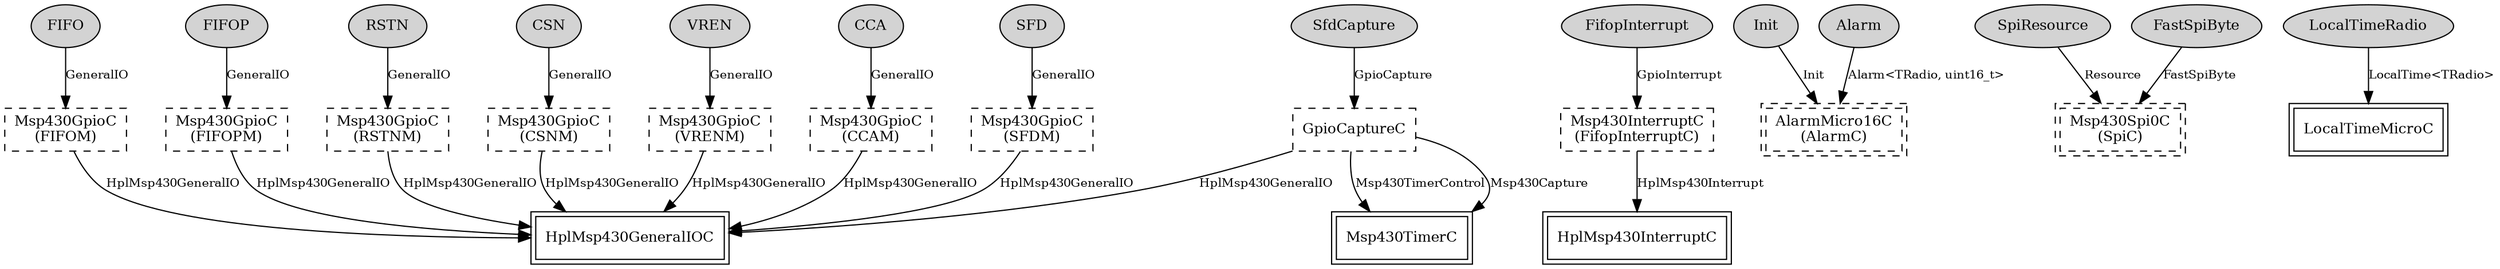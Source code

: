 digraph "tos.platforms.telosa.chips.cc2420x.tmicro.HplCC2420XC" {
  n0x40dfd820 [shape=ellipse, style=filled, label="FIFO", fontsize=12];
  "HplCC2420XC.FIFOM" [fontsize=12, shape=box, style=dashed, label="Msp430GpioC\n(FIFOM)", URL="../chtml/tos.chips.msp430.pins.Msp430GpioC.html"];
  n0x40dfc2e8 [shape=ellipse, style=filled, label="FIFOP", fontsize=12];
  "HplCC2420XC.FIFOPM" [fontsize=12, shape=box, style=dashed, label="Msp430GpioC\n(FIFOPM)", URL="../chtml/tos.chips.msp430.pins.Msp430GpioC.html"];
  n0x40dfccd0 [shape=ellipse, style=filled, label="RSTN", fontsize=12];
  "HplCC2420XC.RSTNM" [fontsize=12, shape=box, style=dashed, label="Msp430GpioC\n(RSTNM)", URL="../chtml/tos.chips.msp430.pins.Msp430GpioC.html"];
  n0x40df9288 [shape=ellipse, style=filled, label="FifopInterrupt", fontsize=12];
  "HplCC2420XC.FifopInterruptC" [fontsize=12, shape=box, style=dashed, label="Msp430InterruptC\n(FifopInterruptC)", URL="../chtml/tos.chips.msp430.pins.Msp430InterruptC.html"];
  n0x40dfed88 [shape=ellipse, style=filled, label="CSN", fontsize=12];
  "HplCC2420XC.CSNM" [fontsize=12, shape=box, style=dashed, label="Msp430GpioC\n(CSNM)", URL="../chtml/tos.chips.msp430.pins.Msp430GpioC.html"];
  n0x40dfa128 [shape=ellipse, style=filled, label="VREN", fontsize=12];
  "HplCC2420XC.VRENM" [fontsize=12, shape=box, style=dashed, label="Msp430GpioC\n(VRENM)", URL="../chtml/tos.chips.msp430.pins.Msp430GpioC.html"];
  n0x40df82c8 [shape=ellipse, style=filled, label="Init", fontsize=12];
  "HplCC2420XC.AlarmC" [fontsize=12, shape=box,peripheries=2, style=dashed, label="AlarmMicro16C\n(AlarmC)", URL="../chtml/tos.chips.msp430.timer.AlarmMicro16C.html"];
  n0x40df8850 [shape=ellipse, style=filled, label="Alarm", fontsize=12];
  "HplCC2420XC.AlarmC" [fontsize=12, shape=box,peripheries=2, style=dashed, label="AlarmMicro16C\n(AlarmC)", URL="../chtml/tos.chips.msp430.timer.AlarmMicro16C.html"];
  n0x40de35c0 [shape=ellipse, style=filled, label="SpiResource", fontsize=12];
  "HplCC2420XC.SpiC" [fontsize=12, shape=box,peripheries=2, style=dashed, label="Msp430Spi0C\n(SpiC)", URL="../chtml/tos.chips.msp430.usart.Msp430Spi0C.html"];
  n0x40dfe3b0 [shape=ellipse, style=filled, label="CCA", fontsize=12];
  "HplCC2420XC.CCAM" [fontsize=12, shape=box, style=dashed, label="Msp430GpioC\n(CCAM)", URL="../chtml/tos.chips.msp430.pins.Msp430GpioC.html"];
  n0x40df9a20 [shape=ellipse, style=filled, label="LocalTimeRadio", fontsize=12];
  "LocalTimeMicroC" [fontsize=12, shape=box,peripheries=2, URL="../chtml/tos.chips.msp430.timer.LocalTimeMicroC.html"];
  n0x40dfb730 [shape=ellipse, style=filled, label="SFD", fontsize=12];
  "HplCC2420XC.SFDM" [fontsize=12, shape=box, style=dashed, label="Msp430GpioC\n(SFDM)", URL="../chtml/tos.chips.msp430.pins.Msp430GpioC.html"];
  n0x40de3cc8 [shape=ellipse, style=filled, label="FastSpiByte", fontsize=12];
  "HplCC2420XC.SpiC" [fontsize=12, shape=box,peripheries=2, style=dashed, label="Msp430Spi0C\n(SpiC)", URL="../chtml/tos.chips.msp430.usart.Msp430Spi0C.html"];
  n0x40dfab58 [shape=ellipse, style=filled, label="SfdCapture", fontsize=12];
  "HplCC2420XC.GpioCaptureC" [fontsize=12, shape=box, style=dashed, label="GpioCaptureC", URL="../chtml/tos.chips.msp430.timer.GpioCaptureC.html"];
  "HplCC2420XC.CCAM" [fontsize=12, shape=box, style=dashed, label="Msp430GpioC\n(CCAM)", URL="../chtml/tos.chips.msp430.pins.Msp430GpioC.html"];
  "HplMsp430GeneralIOC" [fontsize=12, shape=box,peripheries=2, URL="../chtml/tos.chips.msp430.pins.HplMsp430GeneralIOC.html"];
  "HplCC2420XC.CSNM" [fontsize=12, shape=box, style=dashed, label="Msp430GpioC\n(CSNM)", URL="../chtml/tos.chips.msp430.pins.Msp430GpioC.html"];
  "HplMsp430GeneralIOC" [fontsize=12, shape=box,peripheries=2, URL="../chtml/tos.chips.msp430.pins.HplMsp430GeneralIOC.html"];
  "HplCC2420XC.FIFOM" [fontsize=12, shape=box, style=dashed, label="Msp430GpioC\n(FIFOM)", URL="../chtml/tos.chips.msp430.pins.Msp430GpioC.html"];
  "HplMsp430GeneralIOC" [fontsize=12, shape=box,peripheries=2, URL="../chtml/tos.chips.msp430.pins.HplMsp430GeneralIOC.html"];
  "HplCC2420XC.FIFOPM" [fontsize=12, shape=box, style=dashed, label="Msp430GpioC\n(FIFOPM)", URL="../chtml/tos.chips.msp430.pins.Msp430GpioC.html"];
  "HplMsp430GeneralIOC" [fontsize=12, shape=box,peripheries=2, URL="../chtml/tos.chips.msp430.pins.HplMsp430GeneralIOC.html"];
  "HplCC2420XC.RSTNM" [fontsize=12, shape=box, style=dashed, label="Msp430GpioC\n(RSTNM)", URL="../chtml/tos.chips.msp430.pins.Msp430GpioC.html"];
  "HplMsp430GeneralIOC" [fontsize=12, shape=box,peripheries=2, URL="../chtml/tos.chips.msp430.pins.HplMsp430GeneralIOC.html"];
  "HplCC2420XC.SFDM" [fontsize=12, shape=box, style=dashed, label="Msp430GpioC\n(SFDM)", URL="../chtml/tos.chips.msp430.pins.Msp430GpioC.html"];
  "HplMsp430GeneralIOC" [fontsize=12, shape=box,peripheries=2, URL="../chtml/tos.chips.msp430.pins.HplMsp430GeneralIOC.html"];
  "HplCC2420XC.VRENM" [fontsize=12, shape=box, style=dashed, label="Msp430GpioC\n(VRENM)", URL="../chtml/tos.chips.msp430.pins.Msp430GpioC.html"];
  "HplMsp430GeneralIOC" [fontsize=12, shape=box,peripheries=2, URL="../chtml/tos.chips.msp430.pins.HplMsp430GeneralIOC.html"];
  "HplCC2420XC.GpioCaptureC" [fontsize=12, shape=box, style=dashed, label="GpioCaptureC", URL="../chtml/tos.chips.msp430.timer.GpioCaptureC.html"];
  "Msp430TimerC" [fontsize=12, shape=box,peripheries=2, URL="../chtml/tos.platforms.telosa.chips.cc2420x.tmicro.Msp430TimerC.html"];
  "HplCC2420XC.GpioCaptureC" [fontsize=12, shape=box, style=dashed, label="GpioCaptureC", URL="../chtml/tos.chips.msp430.timer.GpioCaptureC.html"];
  "Msp430TimerC" [fontsize=12, shape=box,peripheries=2, URL="../chtml/tos.platforms.telosa.chips.cc2420x.tmicro.Msp430TimerC.html"];
  "HplCC2420XC.GpioCaptureC" [fontsize=12, shape=box, style=dashed, label="GpioCaptureC", URL="../chtml/tos.chips.msp430.timer.GpioCaptureC.html"];
  "HplCC2420XC.FifopInterruptC" [fontsize=12, shape=box, style=dashed, label="Msp430InterruptC\n(FifopInterruptC)", URL="../chtml/tos.chips.msp430.pins.Msp430InterruptC.html"];
  "HplMsp430InterruptC" [fontsize=12, shape=box,peripheries=2, URL="../chtml/tos.chips.msp430.pins.HplMsp430InterruptC.html"];
  "n0x40dfd820" -> "HplCC2420XC.FIFOM" [label="GeneralIO", URL="../ihtml/tos.interfaces.GeneralIO.html", fontsize=10];
  "n0x40dfc2e8" -> "HplCC2420XC.FIFOPM" [label="GeneralIO", URL="../ihtml/tos.interfaces.GeneralIO.html", fontsize=10];
  "n0x40dfccd0" -> "HplCC2420XC.RSTNM" [label="GeneralIO", URL="../ihtml/tos.interfaces.GeneralIO.html", fontsize=10];
  "n0x40df9288" -> "HplCC2420XC.FifopInterruptC" [label="GpioInterrupt", URL="../ihtml/tos.interfaces.GpioInterrupt.html", fontsize=10];
  "n0x40dfed88" -> "HplCC2420XC.CSNM" [label="GeneralIO", URL="../ihtml/tos.interfaces.GeneralIO.html", fontsize=10];
  "n0x40dfa128" -> "HplCC2420XC.VRENM" [label="GeneralIO", URL="../ihtml/tos.interfaces.GeneralIO.html", fontsize=10];
  "n0x40df82c8" -> "HplCC2420XC.AlarmC" [label="Init", URL="../ihtml/tos.interfaces.Init.html", fontsize=10];
  "n0x40df8850" -> "HplCC2420XC.AlarmC" [label="Alarm<TRadio, uint16_t>", URL="../ihtml/tos.lib.timer.Alarm.html", fontsize=10];
  "n0x40de35c0" -> "HplCC2420XC.SpiC" [label="Resource", URL="../ihtml/tos.interfaces.Resource.html", fontsize=10];
  "n0x40dfe3b0" -> "HplCC2420XC.CCAM" [label="GeneralIO", URL="../ihtml/tos.interfaces.GeneralIO.html", fontsize=10];
  "n0x40df9a20" -> "LocalTimeMicroC" [label="LocalTime<TRadio>", URL="../ihtml/tos.lib.timer.LocalTime.html", fontsize=10];
  "n0x40dfb730" -> "HplCC2420XC.SFDM" [label="GeneralIO", URL="../ihtml/tos.interfaces.GeneralIO.html", fontsize=10];
  "n0x40de3cc8" -> "HplCC2420XC.SpiC" [label="FastSpiByte", URL="../ihtml/tos.interfaces.FastSpiByte.html", fontsize=10];
  "n0x40dfab58" -> "HplCC2420XC.GpioCaptureC" [label="GpioCapture", URL="../ihtml/tos.interfaces.GpioCapture.html", fontsize=10];
  "HplCC2420XC.CCAM" -> "HplMsp430GeneralIOC" [label="HplMsp430GeneralIO", URL="../ihtml/tos.chips.msp430.pins.HplMsp430GeneralIO.html", fontsize=10];
  "HplCC2420XC.CSNM" -> "HplMsp430GeneralIOC" [label="HplMsp430GeneralIO", URL="../ihtml/tos.chips.msp430.pins.HplMsp430GeneralIO.html", fontsize=10];
  "HplCC2420XC.FIFOM" -> "HplMsp430GeneralIOC" [label="HplMsp430GeneralIO", URL="../ihtml/tos.chips.msp430.pins.HplMsp430GeneralIO.html", fontsize=10];
  "HplCC2420XC.FIFOPM" -> "HplMsp430GeneralIOC" [label="HplMsp430GeneralIO", URL="../ihtml/tos.chips.msp430.pins.HplMsp430GeneralIO.html", fontsize=10];
  "HplCC2420XC.RSTNM" -> "HplMsp430GeneralIOC" [label="HplMsp430GeneralIO", URL="../ihtml/tos.chips.msp430.pins.HplMsp430GeneralIO.html", fontsize=10];
  "HplCC2420XC.SFDM" -> "HplMsp430GeneralIOC" [label="HplMsp430GeneralIO", URL="../ihtml/tos.chips.msp430.pins.HplMsp430GeneralIO.html", fontsize=10];
  "HplCC2420XC.VRENM" -> "HplMsp430GeneralIOC" [label="HplMsp430GeneralIO", URL="../ihtml/tos.chips.msp430.pins.HplMsp430GeneralIO.html", fontsize=10];
  "HplCC2420XC.GpioCaptureC" -> "Msp430TimerC" [label="Msp430TimerControl", URL="../ihtml/tos.chips.msp430.timer.Msp430TimerControl.html", fontsize=10];
  "HplCC2420XC.GpioCaptureC" -> "Msp430TimerC" [label="Msp430Capture", URL="../ihtml/tos.chips.msp430.timer.Msp430Capture.html", fontsize=10];
  "HplCC2420XC.GpioCaptureC" -> "HplMsp430GeneralIOC" [label="HplMsp430GeneralIO", URL="../ihtml/tos.chips.msp430.pins.HplMsp430GeneralIO.html", fontsize=10];
  "HplCC2420XC.FifopInterruptC" -> "HplMsp430InterruptC" [label="HplMsp430Interrupt", URL="../ihtml/tos.chips.msp430.pins.HplMsp430Interrupt.html", fontsize=10];
}
